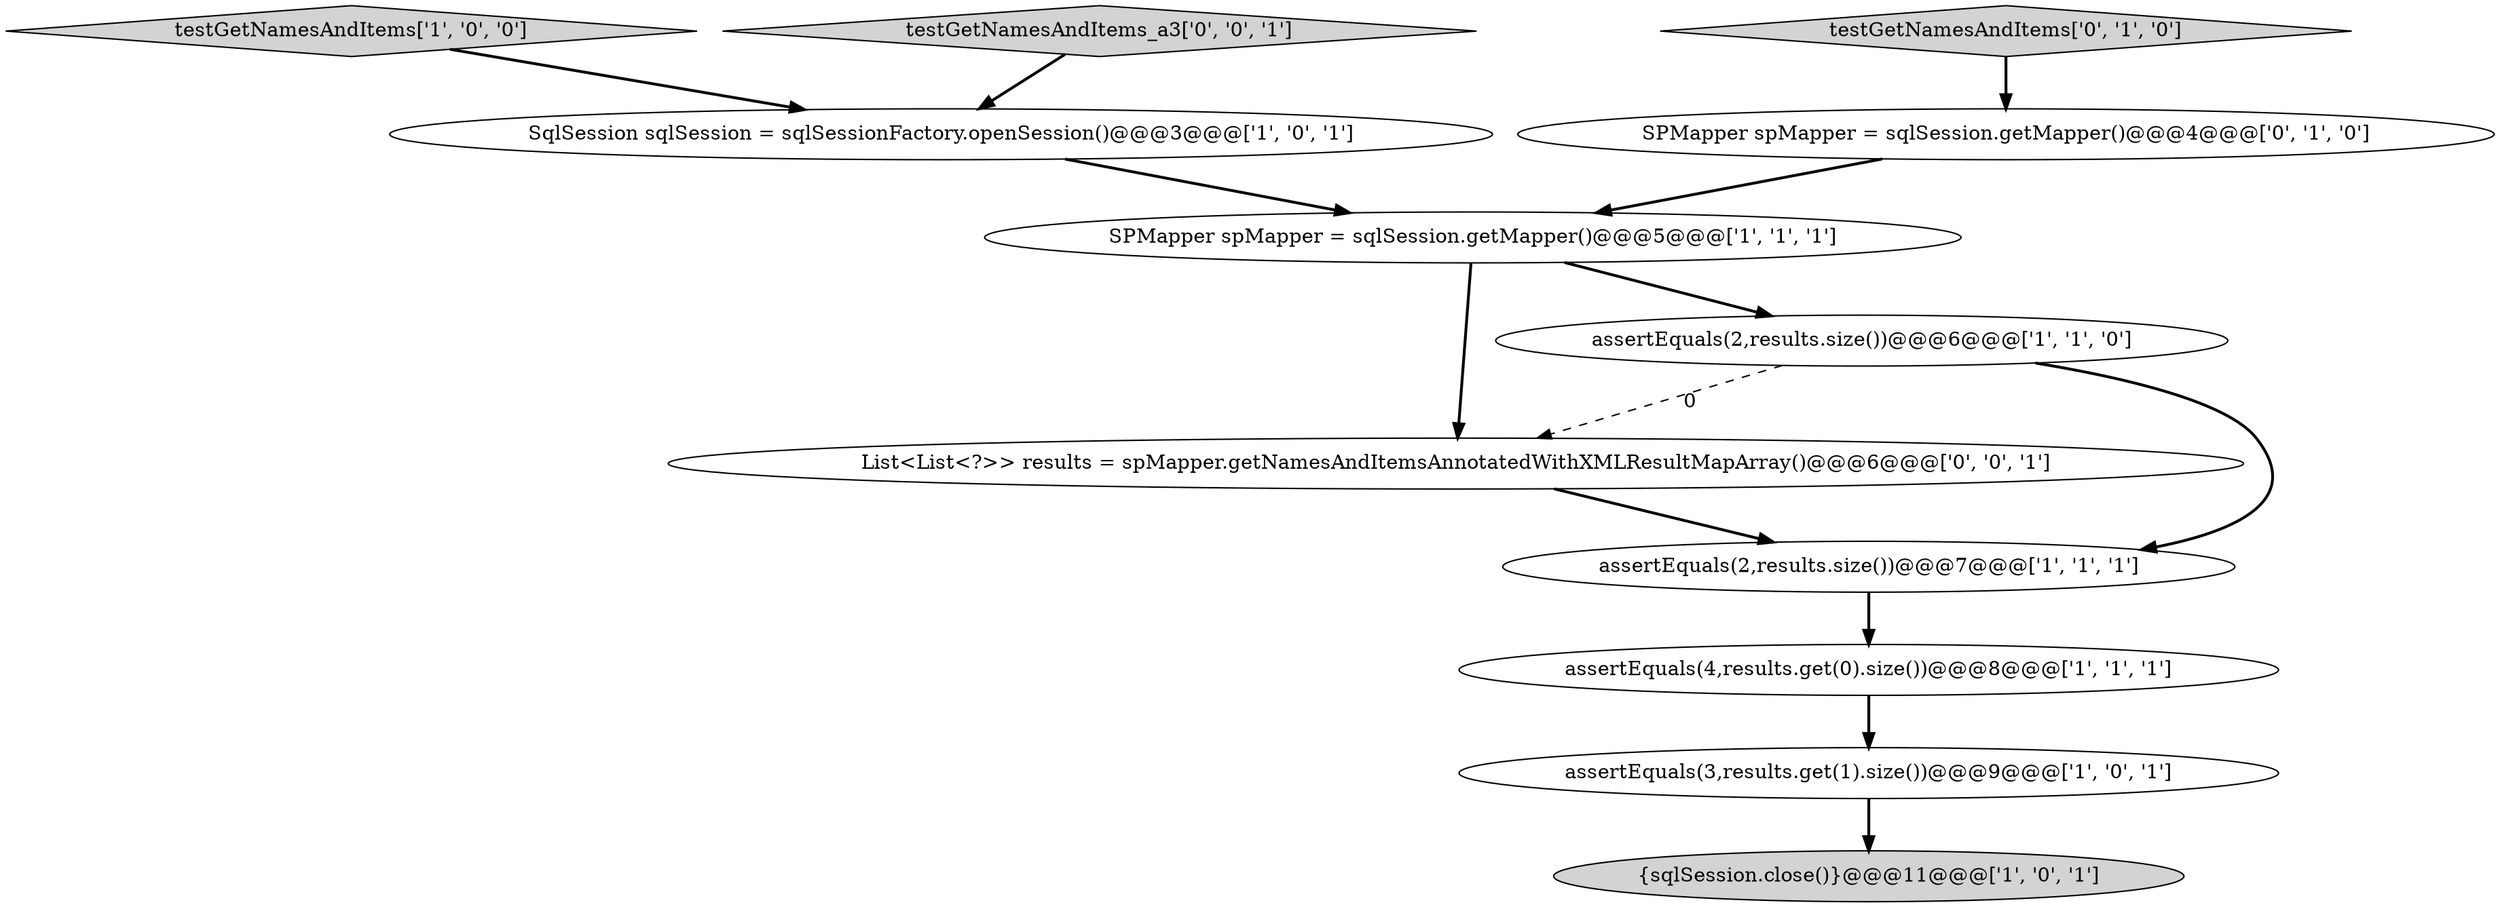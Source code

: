 digraph {
11 [style = filled, label = "List<List<?>> results = spMapper.getNamesAndItemsAnnotatedWithXMLResultMapArray()@@@6@@@['0', '0', '1']", fillcolor = white, shape = ellipse image = "AAA0AAABBB3BBB"];
5 [style = filled, label = "assertEquals(3,results.get(1).size())@@@9@@@['1', '0', '1']", fillcolor = white, shape = ellipse image = "AAA0AAABBB1BBB"];
1 [style = filled, label = "SqlSession sqlSession = sqlSessionFactory.openSession()@@@3@@@['1', '0', '1']", fillcolor = white, shape = ellipse image = "AAA0AAABBB1BBB"];
8 [style = filled, label = "testGetNamesAndItems['0', '1', '0']", fillcolor = lightgray, shape = diamond image = "AAA0AAABBB2BBB"];
4 [style = filled, label = "assertEquals(2,results.size())@@@7@@@['1', '1', '1']", fillcolor = white, shape = ellipse image = "AAA0AAABBB1BBB"];
3 [style = filled, label = "SPMapper spMapper = sqlSession.getMapper()@@@5@@@['1', '1', '1']", fillcolor = white, shape = ellipse image = "AAA0AAABBB1BBB"];
6 [style = filled, label = "assertEquals(2,results.size())@@@6@@@['1', '1', '0']", fillcolor = white, shape = ellipse image = "AAA0AAABBB1BBB"];
9 [style = filled, label = "SPMapper spMapper = sqlSession.getMapper()@@@4@@@['0', '1', '0']", fillcolor = white, shape = ellipse image = "AAA0AAABBB2BBB"];
2 [style = filled, label = "{sqlSession.close()}@@@11@@@['1', '0', '1']", fillcolor = lightgray, shape = ellipse image = "AAA0AAABBB1BBB"];
7 [style = filled, label = "testGetNamesAndItems['1', '0', '0']", fillcolor = lightgray, shape = diamond image = "AAA0AAABBB1BBB"];
10 [style = filled, label = "testGetNamesAndItems_a3['0', '0', '1']", fillcolor = lightgray, shape = diamond image = "AAA0AAABBB3BBB"];
0 [style = filled, label = "assertEquals(4,results.get(0).size())@@@8@@@['1', '1', '1']", fillcolor = white, shape = ellipse image = "AAA0AAABBB1BBB"];
1->3 [style = bold, label=""];
3->11 [style = bold, label=""];
9->3 [style = bold, label=""];
6->11 [style = dashed, label="0"];
6->4 [style = bold, label=""];
3->6 [style = bold, label=""];
5->2 [style = bold, label=""];
11->4 [style = bold, label=""];
7->1 [style = bold, label=""];
10->1 [style = bold, label=""];
4->0 [style = bold, label=""];
0->5 [style = bold, label=""];
8->9 [style = bold, label=""];
}
